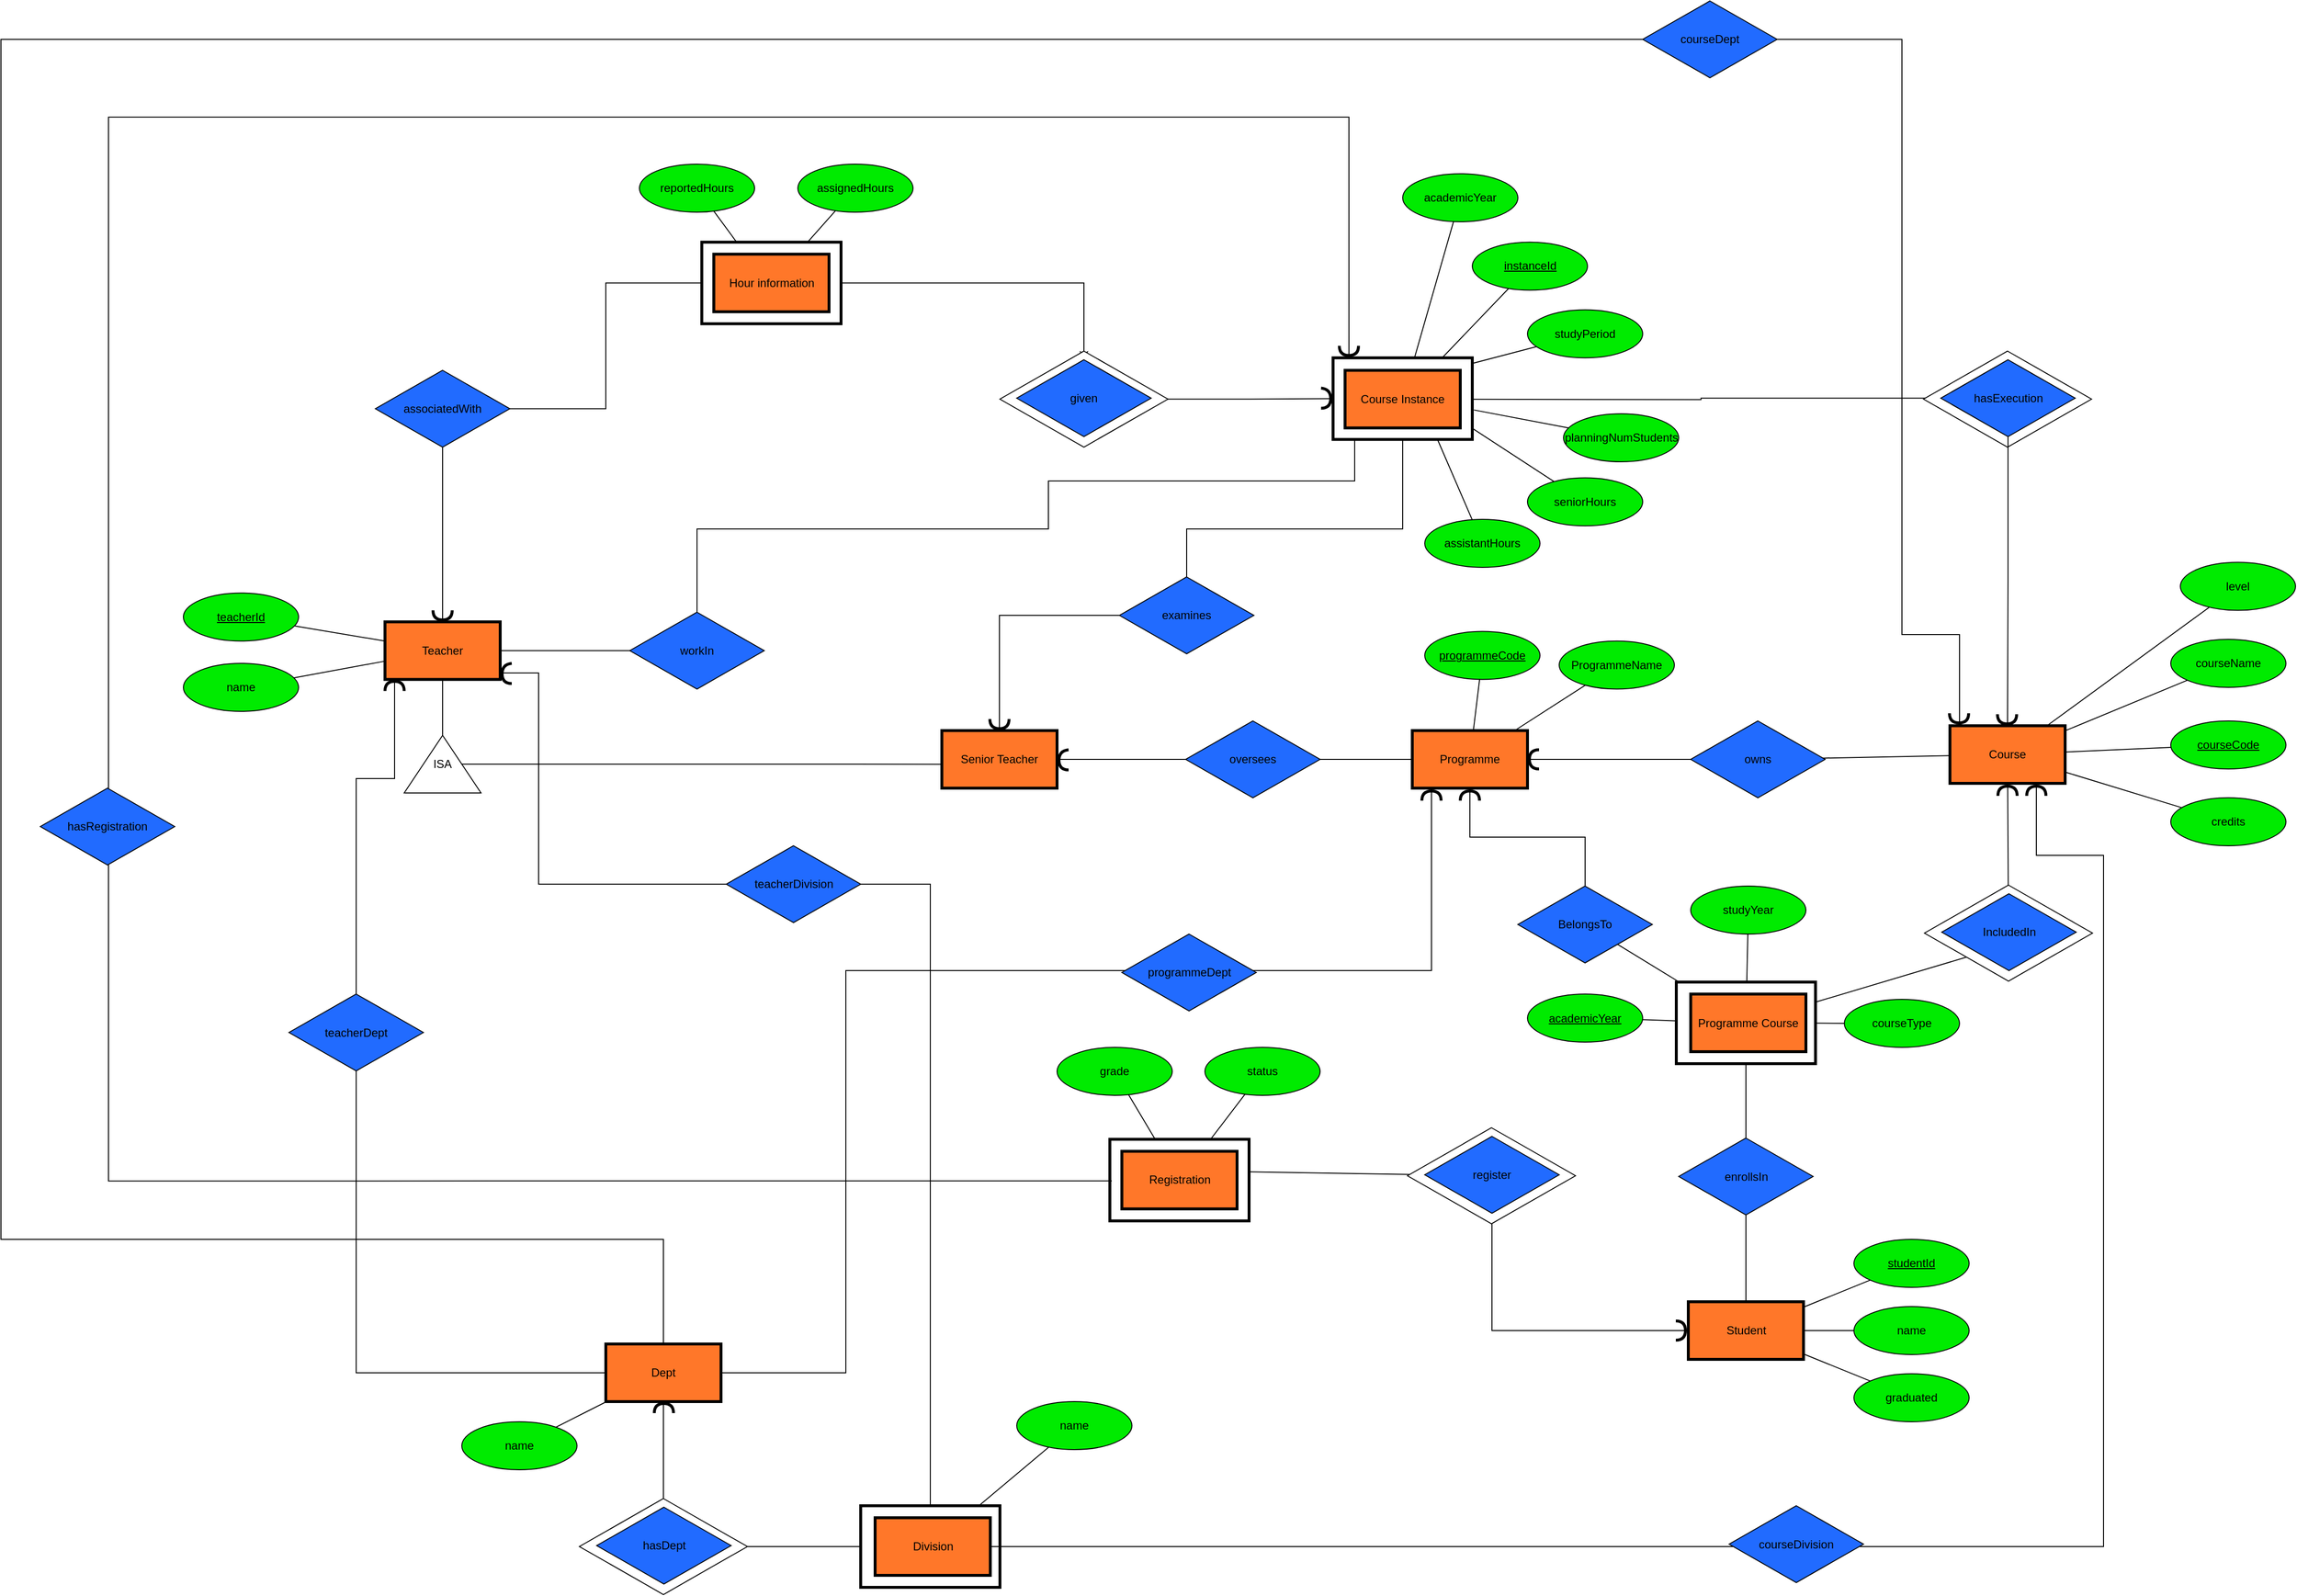 <mxfile version="24.2.8" type="device">
  <diagram name="Página-1" id="mBDjjEcw4cKG5DQh-Xl2">
    <mxGraphModel dx="2140" dy="1865" grid="1" gridSize="10" guides="1" tooltips="1" connect="1" arrows="1" fold="1" page="1" pageScale="1" pageWidth="827" pageHeight="1169" math="0" shadow="0">
      <root>
        <mxCell id="0" />
        <mxCell id="1" parent="0" />
        <mxCell id="X4g94l9QdzFIB3vsX_Z2-153" style="edgeStyle=orthogonalEdgeStyle;rounded=0;orthogonalLoop=1;jettySize=auto;html=1;endArrow=none;endFill=0;startArrow=baseDash;startFill=0;" parent="1" source="X4g94l9QdzFIB3vsX_Z2-1" target="X4g94l9QdzFIB3vsX_Z2-152" edge="1">
          <mxGeometry relative="1" as="geometry" />
        </mxCell>
        <mxCell id="X4g94l9QdzFIB3vsX_Z2-1" value="Senior Teacher" style="rounded=0;whiteSpace=wrap;html=1;strokeWidth=3;fillColor=#FF7729;" parent="1" vertex="1">
          <mxGeometry x="190" y="80" width="120" height="60" as="geometry" />
        </mxCell>
        <mxCell id="X4g94l9QdzFIB3vsX_Z2-10" value="" style="rounded=0;orthogonalLoop=1;jettySize=auto;html=1;endArrow=none;endFill=0;" parent="1" source="X4g94l9QdzFIB3vsX_Z2-3" target="X4g94l9QdzFIB3vsX_Z2-11" edge="1">
          <mxGeometry relative="1" as="geometry" />
        </mxCell>
        <mxCell id="X4g94l9QdzFIB3vsX_Z2-3" value="name" style="ellipse;whiteSpace=wrap;html=1;fillColor=#00EB00;" parent="1" vertex="1">
          <mxGeometry x="-600" y="10" width="120" height="50" as="geometry" />
        </mxCell>
        <mxCell id="X4g94l9QdzFIB3vsX_Z2-269" style="edgeStyle=orthogonalEdgeStyle;rounded=0;orthogonalLoop=1;jettySize=auto;html=1;endArrow=none;endFill=0;" parent="1" source="X4g94l9QdzFIB3vsX_Z2-11" target="X4g94l9QdzFIB3vsX_Z2-268" edge="1">
          <mxGeometry relative="1" as="geometry" />
        </mxCell>
        <mxCell id="IT_xZYxQ61ZV-D8Yhbmj-3" style="edgeStyle=orthogonalEdgeStyle;rounded=0;orthogonalLoop=1;jettySize=auto;html=1;endArrow=none;endFill=0;" parent="1" source="X4g94l9QdzFIB3vsX_Z2-11" target="IT_xZYxQ61ZV-D8Yhbmj-1" edge="1">
          <mxGeometry relative="1" as="geometry">
            <Array as="points">
              <mxPoint x="-330" y="70" />
              <mxPoint x="-330" y="70" />
            </Array>
          </mxGeometry>
        </mxCell>
        <mxCell id="JDC6ibPOijJ4rvLME-x0-4" style="edgeStyle=orthogonalEdgeStyle;rounded=0;orthogonalLoop=1;jettySize=auto;html=1;endArrow=none;endFill=0;" parent="1" source="X4g94l9QdzFIB3vsX_Z2-11" target="JDC6ibPOijJ4rvLME-x0-3" edge="1">
          <mxGeometry relative="1" as="geometry" />
        </mxCell>
        <mxCell id="X4g94l9QdzFIB3vsX_Z2-11" value="Teacher" style="rounded=0;whiteSpace=wrap;html=1;strokeWidth=3;fillColor=#FF7729;" parent="1" vertex="1">
          <mxGeometry x="-390" y="-33.25" width="120" height="60" as="geometry" />
        </mxCell>
        <mxCell id="X4g94l9QdzFIB3vsX_Z2-20" style="rounded=0;orthogonalLoop=1;jettySize=auto;html=1;endArrow=none;endFill=0;" parent="1" source="X4g94l9QdzFIB3vsX_Z2-12" target="X4g94l9QdzFIB3vsX_Z2-11" edge="1">
          <mxGeometry relative="1" as="geometry" />
        </mxCell>
        <mxCell id="X4g94l9QdzFIB3vsX_Z2-12" value="&lt;u&gt;teacherId&lt;/u&gt;" style="ellipse;whiteSpace=wrap;html=1;fillColor=#00EB00;" parent="1" vertex="1">
          <mxGeometry x="-600" y="-63.25" width="120" height="50" as="geometry" />
        </mxCell>
        <mxCell id="X4g94l9QdzFIB3vsX_Z2-161" style="edgeStyle=orthogonalEdgeStyle;rounded=0;orthogonalLoop=1;jettySize=auto;html=1;endArrow=none;endFill=0;" parent="1" source="X4g94l9QdzFIB3vsX_Z2-25" target="X4g94l9QdzFIB3vsX_Z2-159" edge="1">
          <mxGeometry relative="1" as="geometry" />
        </mxCell>
        <mxCell id="X4g94l9QdzFIB3vsX_Z2-25" value="Programme" style="rounded=0;whiteSpace=wrap;html=1;strokeWidth=3;fillColor=#FF7729;" parent="1" vertex="1">
          <mxGeometry x="680" y="80" width="120" height="60" as="geometry" />
        </mxCell>
        <mxCell id="X4g94l9QdzFIB3vsX_Z2-33" style="rounded=0;orthogonalLoop=1;jettySize=auto;html=1;endArrow=none;endFill=0;" parent="1" source="X4g94l9QdzFIB3vsX_Z2-26" target="X4g94l9QdzFIB3vsX_Z2-25" edge="1">
          <mxGeometry relative="1" as="geometry" />
        </mxCell>
        <mxCell id="X4g94l9QdzFIB3vsX_Z2-26" value="&lt;u&gt;programmeCode&lt;/u&gt;" style="ellipse;whiteSpace=wrap;html=1;fillColor=#00EB00;" parent="1" vertex="1">
          <mxGeometry x="693" y="-23.25" width="120" height="50" as="geometry" />
        </mxCell>
        <mxCell id="X4g94l9QdzFIB3vsX_Z2-34" value="" style="rounded=0;orthogonalLoop=1;jettySize=auto;html=1;endArrow=none;endFill=0;" parent="1" source="X4g94l9QdzFIB3vsX_Z2-27" target="X4g94l9QdzFIB3vsX_Z2-25" edge="1">
          <mxGeometry relative="1" as="geometry" />
        </mxCell>
        <mxCell id="X4g94l9QdzFIB3vsX_Z2-27" value="ProgrammeName" style="ellipse;whiteSpace=wrap;html=1;fillColor=#00EB00;" parent="1" vertex="1">
          <mxGeometry x="833" y="-13.25" width="120" height="50" as="geometry" />
        </mxCell>
        <mxCell id="X4g94l9QdzFIB3vsX_Z2-35" value="Course" style="rounded=0;whiteSpace=wrap;html=1;strokeWidth=3;fillColor=#FF7729;" parent="1" vertex="1">
          <mxGeometry x="1240" y="75" width="120" height="60" as="geometry" />
        </mxCell>
        <mxCell id="X4g94l9QdzFIB3vsX_Z2-36" style="rounded=0;orthogonalLoop=1;jettySize=auto;html=1;endArrow=none;endFill=0;" parent="1" source="X4g94l9QdzFIB3vsX_Z2-37" target="X4g94l9QdzFIB3vsX_Z2-35" edge="1">
          <mxGeometry relative="1" as="geometry" />
        </mxCell>
        <mxCell id="X4g94l9QdzFIB3vsX_Z2-37" value="&lt;u&gt;courseCode&lt;/u&gt;" style="ellipse;whiteSpace=wrap;html=1;fillColor=#00EB00;" parent="1" vertex="1">
          <mxGeometry x="1470" y="70" width="120" height="50" as="geometry" />
        </mxCell>
        <mxCell id="X4g94l9QdzFIB3vsX_Z2-38" value="" style="rounded=0;orthogonalLoop=1;jettySize=auto;html=1;endArrow=none;endFill=0;" parent="1" source="X4g94l9QdzFIB3vsX_Z2-39" target="X4g94l9QdzFIB3vsX_Z2-35" edge="1">
          <mxGeometry relative="1" as="geometry" />
        </mxCell>
        <mxCell id="X4g94l9QdzFIB3vsX_Z2-39" value="courseName" style="ellipse;whiteSpace=wrap;html=1;fillColor=#00EB00;" parent="1" vertex="1">
          <mxGeometry x="1470" y="-15" width="120" height="50" as="geometry" />
        </mxCell>
        <mxCell id="X4g94l9QdzFIB3vsX_Z2-40" style="rounded=0;orthogonalLoop=1;jettySize=auto;html=1;endArrow=none;endFill=0;" parent="1" source="X4g94l9QdzFIB3vsX_Z2-41" target="X4g94l9QdzFIB3vsX_Z2-35" edge="1">
          <mxGeometry relative="1" as="geometry" />
        </mxCell>
        <mxCell id="X4g94l9QdzFIB3vsX_Z2-41" value="credits" style="ellipse;whiteSpace=wrap;html=1;fillColor=#00EB00;" parent="1" vertex="1">
          <mxGeometry x="1470" y="150" width="120" height="50" as="geometry" />
        </mxCell>
        <mxCell id="X4g94l9QdzFIB3vsX_Z2-42" style="rounded=0;orthogonalLoop=1;jettySize=auto;html=1;endArrow=none;endFill=0;" parent="1" source="X4g94l9QdzFIB3vsX_Z2-43" target="X4g94l9QdzFIB3vsX_Z2-35" edge="1">
          <mxGeometry relative="1" as="geometry" />
        </mxCell>
        <mxCell id="X4g94l9QdzFIB3vsX_Z2-43" value="level" style="ellipse;whiteSpace=wrap;html=1;fillColor=#00EB00;" parent="1" vertex="1">
          <mxGeometry x="1480" y="-95.25" width="120" height="50" as="geometry" />
        </mxCell>
        <mxCell id="X4g94l9QdzFIB3vsX_Z2-171" style="rounded=0;orthogonalLoop=1;jettySize=auto;html=1;entryX=0;entryY=1;entryDx=0;entryDy=0;endArrow=none;endFill=0;" parent="1" source="X4g94l9QdzFIB3vsX_Z2-50" target="X4g94l9QdzFIB3vsX_Z2-167" edge="1">
          <mxGeometry relative="1" as="geometry" />
        </mxCell>
        <mxCell id="X4g94l9QdzFIB3vsX_Z2-174" style="rounded=0;orthogonalLoop=1;jettySize=auto;html=1;endArrow=none;endFill=0;" parent="1" source="X4g94l9QdzFIB3vsX_Z2-50" target="X4g94l9QdzFIB3vsX_Z2-173" edge="1">
          <mxGeometry relative="1" as="geometry" />
        </mxCell>
        <mxCell id="X4g94l9QdzFIB3vsX_Z2-50" value="" style="rounded=0;whiteSpace=wrap;html=1;strokeWidth=3;" parent="1" vertex="1">
          <mxGeometry x="955" y="342" width="145" height="85" as="geometry" />
        </mxCell>
        <mxCell id="X4g94l9QdzFIB3vsX_Z2-55" style="rounded=0;orthogonalLoop=1;jettySize=auto;html=1;endArrow=none;endFill=0;" parent="1" source="X4g94l9QdzFIB3vsX_Z2-56" target="X4g94l9QdzFIB3vsX_Z2-50" edge="1">
          <mxGeometry relative="1" as="geometry" />
        </mxCell>
        <mxCell id="X4g94l9QdzFIB3vsX_Z2-56" value="&lt;u&gt;academicYear&lt;/u&gt;" style="ellipse;whiteSpace=wrap;html=1;fillColor=#00EB00;" parent="1" vertex="1">
          <mxGeometry x="800" y="354.5" width="120" height="50" as="geometry" />
        </mxCell>
        <mxCell id="X4g94l9QdzFIB3vsX_Z2-57" style="rounded=0;orthogonalLoop=1;jettySize=auto;html=1;endArrow=none;endFill=0;" parent="1" source="X4g94l9QdzFIB3vsX_Z2-58" target="X4g94l9QdzFIB3vsX_Z2-50" edge="1">
          <mxGeometry relative="1" as="geometry">
            <mxPoint x="1154" y="474.886" as="targetPoint" />
          </mxGeometry>
        </mxCell>
        <mxCell id="X4g94l9QdzFIB3vsX_Z2-58" value="studyYear" style="ellipse;whiteSpace=wrap;html=1;fillColor=#00EB00;" parent="1" vertex="1">
          <mxGeometry x="970" y="242" width="120" height="50" as="geometry" />
        </mxCell>
        <mxCell id="X4g94l9QdzFIB3vsX_Z2-61" style="rounded=0;orthogonalLoop=1;jettySize=auto;html=1;endArrow=none;endFill=0;" parent="1" source="X4g94l9QdzFIB3vsX_Z2-62" target="X4g94l9QdzFIB3vsX_Z2-50" edge="1">
          <mxGeometry relative="1" as="geometry" />
        </mxCell>
        <mxCell id="X4g94l9QdzFIB3vsX_Z2-62" value="courseType" style="ellipse;whiteSpace=wrap;html=1;fillColor=#00EB00;" parent="1" vertex="1">
          <mxGeometry x="1130" y="360" width="120" height="50" as="geometry" />
        </mxCell>
        <mxCell id="X4g94l9QdzFIB3vsX_Z2-65" style="edgeStyle=orthogonalEdgeStyle;rounded=0;orthogonalLoop=1;jettySize=auto;html=1;exitX=0.5;exitY=1;exitDx=0;exitDy=0;" parent="1" edge="1">
          <mxGeometry relative="1" as="geometry">
            <mxPoint x="1262.5" y="310" as="sourcePoint" />
            <mxPoint x="1262.5" y="310" as="targetPoint" />
          </mxGeometry>
        </mxCell>
        <mxCell id="X4g94l9QdzFIB3vsX_Z2-189" style="edgeStyle=orthogonalEdgeStyle;rounded=0;orthogonalLoop=1;jettySize=auto;html=1;endArrow=none;endFill=0;" parent="1" target="X4g94l9QdzFIB3vsX_Z2-186" edge="1">
          <mxGeometry relative="1" as="geometry">
            <mxPoint x="730" y="-265.185" as="sourcePoint" />
          </mxGeometry>
        </mxCell>
        <mxCell id="X4g94l9QdzFIB3vsX_Z2-70" style="rounded=0;orthogonalLoop=1;jettySize=auto;html=1;endArrow=none;endFill=0;" parent="1" source="X4g94l9QdzFIB3vsX_Z2-71" edge="1">
          <mxGeometry relative="1" as="geometry">
            <mxPoint x="715.113" y="-295.25" as="targetPoint" />
          </mxGeometry>
        </mxCell>
        <mxCell id="X4g94l9QdzFIB3vsX_Z2-71" value="studyPeriod" style="ellipse;whiteSpace=wrap;html=1;fillColor=#00EB00;" parent="1" vertex="1">
          <mxGeometry x="800" y="-358.25" width="120" height="50" as="geometry" />
        </mxCell>
        <mxCell id="X4g94l9QdzFIB3vsX_Z2-72" style="rounded=0;orthogonalLoop=1;jettySize=auto;html=1;endArrow=none;endFill=0;" parent="1" source="X4g94l9QdzFIB3vsX_Z2-73" target="X4g94l9QdzFIB3vsX_Z2-194" edge="1">
          <mxGeometry relative="1" as="geometry">
            <mxPoint x="670" y="-295.25" as="targetPoint" />
          </mxGeometry>
        </mxCell>
        <mxCell id="X4g94l9QdzFIB3vsX_Z2-73" value="academicYear" style="ellipse;whiteSpace=wrap;html=1;fillColor=#00EB00;" parent="1" vertex="1">
          <mxGeometry x="670" y="-500" width="120" height="50" as="geometry" />
        </mxCell>
        <mxCell id="X4g94l9QdzFIB3vsX_Z2-74" style="rounded=0;orthogonalLoop=1;jettySize=auto;html=1;endArrow=none;endFill=0;" parent="1" source="X4g94l9QdzFIB3vsX_Z2-75" target="X4g94l9QdzFIB3vsX_Z2-194" edge="1">
          <mxGeometry relative="1" as="geometry">
            <mxPoint x="623.083" y="-295.25" as="targetPoint" />
          </mxGeometry>
        </mxCell>
        <mxCell id="X4g94l9QdzFIB3vsX_Z2-75" value="instanceId" style="ellipse;whiteSpace=wrap;html=1;fontStyle=4;fillColor=#00EB00;" parent="1" vertex="1">
          <mxGeometry x="742.5" y="-428.75" width="120" height="50" as="geometry" />
        </mxCell>
        <mxCell id="X4g94l9QdzFIB3vsX_Z2-78" style="edgeStyle=orthogonalEdgeStyle;rounded=0;orthogonalLoop=1;jettySize=auto;html=1;exitX=0.5;exitY=1;exitDx=0;exitDy=0;" parent="1" source="X4g94l9QdzFIB3vsX_Z2-75" target="X4g94l9QdzFIB3vsX_Z2-75" edge="1">
          <mxGeometry relative="1" as="geometry" />
        </mxCell>
        <mxCell id="X4g94l9QdzFIB3vsX_Z2-223" style="edgeStyle=orthogonalEdgeStyle;rounded=0;orthogonalLoop=1;jettySize=auto;html=1;" parent="1" source="X4g94l9QdzFIB3vsX_Z2-225" target="X4g94l9QdzFIB3vsX_Z2-218" edge="1">
          <mxGeometry relative="1" as="geometry">
            <mxPoint x="137.5" y="-357.75" as="sourcePoint" />
          </mxGeometry>
        </mxCell>
        <mxCell id="X4g94l9QdzFIB3vsX_Z2-112" style="edgeStyle=orthogonalEdgeStyle;rounded=0;orthogonalLoop=1;jettySize=auto;html=1;exitX=0.5;exitY=1;exitDx=0;exitDy=0;" parent="1" edge="1">
          <mxGeometry relative="1" as="geometry">
            <mxPoint x="380" y="414.5" as="sourcePoint" />
            <mxPoint x="380" y="414.5" as="targetPoint" />
          </mxGeometry>
        </mxCell>
        <mxCell id="X4g94l9QdzFIB3vsX_Z2-114" style="rounded=0;orthogonalLoop=1;jettySize=auto;html=1;endArrow=none;endFill=0;" parent="1" source="X4g94l9QdzFIB3vsX_Z2-113" target="X4g94l9QdzFIB3vsX_Z2-225" edge="1">
          <mxGeometry relative="1" as="geometry">
            <mxPoint x="-47.5" y="-454.933" as="targetPoint" />
          </mxGeometry>
        </mxCell>
        <mxCell id="X4g94l9QdzFIB3vsX_Z2-113" value="assignedHours" style="ellipse;whiteSpace=wrap;html=1;fillColor=#00EB00;" parent="1" vertex="1">
          <mxGeometry x="40" y="-510" width="120" height="50" as="geometry" />
        </mxCell>
        <mxCell id="X4g94l9QdzFIB3vsX_Z2-243" style="edgeStyle=orthogonalEdgeStyle;rounded=0;orthogonalLoop=1;jettySize=auto;html=1;endArrow=none;endFill=0;" parent="1" source="X4g94l9QdzFIB3vsX_Z2-124" target="X4g94l9QdzFIB3vsX_Z2-242" edge="1">
          <mxGeometry relative="1" as="geometry" />
        </mxCell>
        <mxCell id="X4g94l9QdzFIB3vsX_Z2-257" style="edgeStyle=orthogonalEdgeStyle;rounded=0;orthogonalLoop=1;jettySize=auto;html=1;endArrow=none;endFill=0;" parent="1" source="X4g94l9QdzFIB3vsX_Z2-124" target="X4g94l9QdzFIB3vsX_Z2-255" edge="1">
          <mxGeometry relative="1" as="geometry" />
        </mxCell>
        <mxCell id="X4g94l9QdzFIB3vsX_Z2-124" value="Student" style="rounded=0;whiteSpace=wrap;html=1;strokeWidth=3;fillColor=#FF7729;" parent="1" vertex="1">
          <mxGeometry x="967.5" y="675" width="120" height="60" as="geometry" />
        </mxCell>
        <mxCell id="X4g94l9QdzFIB3vsX_Z2-125" style="rounded=0;orthogonalLoop=1;jettySize=auto;html=1;endArrow=none;endFill=0;" parent="1" source="X4g94l9QdzFIB3vsX_Z2-126" target="X4g94l9QdzFIB3vsX_Z2-124" edge="1">
          <mxGeometry relative="1" as="geometry" />
        </mxCell>
        <mxCell id="X4g94l9QdzFIB3vsX_Z2-126" value="&lt;u&gt;studentId&lt;/u&gt;" style="ellipse;whiteSpace=wrap;html=1;fillColor=#00EB00;" parent="1" vertex="1">
          <mxGeometry x="1140" y="610" width="120" height="50" as="geometry" />
        </mxCell>
        <mxCell id="X4g94l9QdzFIB3vsX_Z2-127" style="rounded=0;orthogonalLoop=1;jettySize=auto;html=1;endArrow=none;endFill=0;" parent="1" source="X4g94l9QdzFIB3vsX_Z2-128" target="X4g94l9QdzFIB3vsX_Z2-124" edge="1">
          <mxGeometry relative="1" as="geometry" />
        </mxCell>
        <mxCell id="X4g94l9QdzFIB3vsX_Z2-128" value="name" style="ellipse;whiteSpace=wrap;html=1;fillColor=#00EB00;" parent="1" vertex="1">
          <mxGeometry x="1140" y="680" width="120" height="50" as="geometry" />
        </mxCell>
        <mxCell id="X4g94l9QdzFIB3vsX_Z2-134" style="rounded=0;orthogonalLoop=1;jettySize=auto;html=1;endArrow=none;endFill=0;" parent="1" source="X4g94l9QdzFIB3vsX_Z2-132" target="X4g94l9QdzFIB3vsX_Z2-124" edge="1">
          <mxGeometry relative="1" as="geometry" />
        </mxCell>
        <mxCell id="X4g94l9QdzFIB3vsX_Z2-132" value="graduated" style="ellipse;whiteSpace=wrap;html=1;fillColor=#00EB00;" parent="1" vertex="1">
          <mxGeometry x="1140" y="750" width="120" height="50" as="geometry" />
        </mxCell>
        <mxCell id="X4g94l9QdzFIB3vsX_Z2-261" style="rounded=0;orthogonalLoop=1;jettySize=auto;html=1;endArrow=none;endFill=0;" parent="1" source="X4g94l9QdzFIB3vsX_Z2-141" target="X4g94l9QdzFIB3vsX_Z2-252" edge="1">
          <mxGeometry relative="1" as="geometry" />
        </mxCell>
        <mxCell id="X4g94l9QdzFIB3vsX_Z2-141" value="status" style="ellipse;whiteSpace=wrap;html=1;fillColor=#00EB00;" parent="1" vertex="1">
          <mxGeometry x="464" y="410" width="120" height="50" as="geometry" />
        </mxCell>
        <mxCell id="X4g94l9QdzFIB3vsX_Z2-262" style="rounded=0;orthogonalLoop=1;jettySize=auto;html=1;endArrow=none;endFill=0;" parent="1" source="X4g94l9QdzFIB3vsX_Z2-143" target="X4g94l9QdzFIB3vsX_Z2-252" edge="1">
          <mxGeometry relative="1" as="geometry" />
        </mxCell>
        <mxCell id="X4g94l9QdzFIB3vsX_Z2-143" value="grade" style="ellipse;whiteSpace=wrap;html=1;fillColor=#00EB00;" parent="1" vertex="1">
          <mxGeometry x="310" y="410" width="120" height="50" as="geometry" />
        </mxCell>
        <mxCell id="X4g94l9QdzFIB3vsX_Z2-154" style="edgeStyle=orthogonalEdgeStyle;rounded=0;orthogonalLoop=1;jettySize=auto;html=1;endArrow=none;endFill=0;" parent="1" source="X4g94l9QdzFIB3vsX_Z2-152" target="X4g94l9QdzFIB3vsX_Z2-25" edge="1">
          <mxGeometry relative="1" as="geometry" />
        </mxCell>
        <mxCell id="X4g94l9QdzFIB3vsX_Z2-152" value="oversees" style="rhombus;whiteSpace=wrap;html=1;fillColor=#216BFF;" parent="1" vertex="1">
          <mxGeometry x="444" y="70" width="140" height="80" as="geometry" />
        </mxCell>
        <mxCell id="X4g94l9QdzFIB3vsX_Z2-157" value="" style="curved=1;endArrow=none;html=1;rounded=0;endFill=0;strokeWidth=3;" parent="1" edge="1">
          <mxGeometry width="50" height="50" relative="1" as="geometry">
            <mxPoint x="322" y="121" as="sourcePoint" />
            <mxPoint x="322" y="100" as="targetPoint" />
            <Array as="points">
              <mxPoint x="312" y="121" />
              <mxPoint x="312" y="101" />
            </Array>
          </mxGeometry>
        </mxCell>
        <mxCell id="X4g94l9QdzFIB3vsX_Z2-162" style="rounded=0;orthogonalLoop=1;jettySize=auto;html=1;endArrow=none;endFill=0;" parent="1" source="X4g94l9QdzFIB3vsX_Z2-159" target="X4g94l9QdzFIB3vsX_Z2-35" edge="1">
          <mxGeometry relative="1" as="geometry" />
        </mxCell>
        <mxCell id="X4g94l9QdzFIB3vsX_Z2-159" value="owns" style="rhombus;whiteSpace=wrap;html=1;fillColor=#216BFF;" parent="1" vertex="1">
          <mxGeometry x="970" y="70" width="140" height="80" as="geometry" />
        </mxCell>
        <mxCell id="X4g94l9QdzFIB3vsX_Z2-163" value="" style="curved=1;endArrow=none;html=1;rounded=0;endFill=0;strokeWidth=3;" parent="1" edge="1">
          <mxGeometry width="50" height="50" relative="1" as="geometry">
            <mxPoint x="812" y="120" as="sourcePoint" />
            <mxPoint x="812" y="100" as="targetPoint" />
            <Array as="points">
              <mxPoint x="802" y="120" />
              <mxPoint x="802" y="100" />
            </Array>
          </mxGeometry>
        </mxCell>
        <mxCell id="X4g94l9QdzFIB3vsX_Z2-172" style="rounded=0;orthogonalLoop=1;jettySize=auto;html=1;endArrow=none;endFill=0;" parent="1" source="X4g94l9QdzFIB3vsX_Z2-167" target="X4g94l9QdzFIB3vsX_Z2-35" edge="1">
          <mxGeometry relative="1" as="geometry" />
        </mxCell>
        <mxCell id="X4g94l9QdzFIB3vsX_Z2-167" value="" style="rhombus;whiteSpace=wrap;html=1;" parent="1" vertex="1">
          <mxGeometry x="1213.5" y="241" width="175" height="100" as="geometry" />
        </mxCell>
        <mxCell id="X4g94l9QdzFIB3vsX_Z2-164" value="&lt;span style=&quot;font-size: 12px;&quot;&gt;IncludedIn&lt;/span&gt;" style="rhombus;whiteSpace=wrap;html=1;fillColor=#216BFF;" parent="1" vertex="1">
          <mxGeometry x="1231.5" y="250" width="140" height="80" as="geometry" />
        </mxCell>
        <mxCell id="X4g94l9QdzFIB3vsX_Z2-170" value="Programme Course" style="rounded=0;whiteSpace=wrap;html=1;strokeWidth=3;fillColor=#FF7729;" parent="1" vertex="1">
          <mxGeometry x="970" y="354.5" width="120" height="60" as="geometry" />
        </mxCell>
        <mxCell id="X4g94l9QdzFIB3vsX_Z2-168" style="edgeStyle=orthogonalEdgeStyle;rounded=0;orthogonalLoop=1;jettySize=auto;html=1;exitX=0.5;exitY=1;exitDx=0;exitDy=0;" parent="1" source="X4g94l9QdzFIB3vsX_Z2-164" target="X4g94l9QdzFIB3vsX_Z2-164" edge="1">
          <mxGeometry relative="1" as="geometry" />
        </mxCell>
        <mxCell id="X4g94l9QdzFIB3vsX_Z2-175" style="rounded=0;orthogonalLoop=1;jettySize=auto;html=1;endArrow=none;endFill=0;edgeStyle=orthogonalEdgeStyle;" parent="1" source="X4g94l9QdzFIB3vsX_Z2-173" target="X4g94l9QdzFIB3vsX_Z2-25" edge="1">
          <mxGeometry relative="1" as="geometry" />
        </mxCell>
        <mxCell id="X4g94l9QdzFIB3vsX_Z2-173" value="BelongsTo" style="rhombus;whiteSpace=wrap;html=1;fillColor=#216BFF;" parent="1" vertex="1">
          <mxGeometry x="790" y="242" width="140" height="80" as="geometry" />
        </mxCell>
        <mxCell id="X4g94l9QdzFIB3vsX_Z2-178" style="edgeStyle=orthogonalEdgeStyle;rounded=0;orthogonalLoop=1;jettySize=auto;html=1;endArrow=none;endFill=0;" parent="1" source="X4g94l9QdzFIB3vsX_Z2-177" target="X4g94l9QdzFIB3vsX_Z2-1" edge="1">
          <mxGeometry relative="1" as="geometry" />
        </mxCell>
        <mxCell id="X4g94l9QdzFIB3vsX_Z2-182" style="edgeStyle=orthogonalEdgeStyle;rounded=0;orthogonalLoop=1;jettySize=auto;html=1;endArrow=none;endFill=0;" parent="1" source="X4g94l9QdzFIB3vsX_Z2-177" target="X4g94l9QdzFIB3vsX_Z2-194" edge="1">
          <mxGeometry relative="1" as="geometry">
            <mxPoint x="610" y="-265.25" as="targetPoint" />
            <Array as="points">
              <mxPoint x="670" y="-130" />
            </Array>
          </mxGeometry>
        </mxCell>
        <mxCell id="X4g94l9QdzFIB3vsX_Z2-177" value="examines" style="rhombus;whiteSpace=wrap;html=1;fillColor=#216BFF;" parent="1" vertex="1">
          <mxGeometry x="375" y="-80" width="140" height="80" as="geometry" />
        </mxCell>
        <mxCell id="X4g94l9QdzFIB3vsX_Z2-179" value="" style="curved=1;endArrow=none;html=1;rounded=0;endFill=0;strokeWidth=3;" parent="1" edge="1">
          <mxGeometry width="50" height="50" relative="1" as="geometry">
            <mxPoint x="260" y="68" as="sourcePoint" />
            <mxPoint x="240" y="68" as="targetPoint" />
            <Array as="points">
              <mxPoint x="260" y="78" />
              <mxPoint x="240" y="78" />
            </Array>
          </mxGeometry>
        </mxCell>
        <mxCell id="X4g94l9QdzFIB3vsX_Z2-184" style="edgeStyle=orthogonalEdgeStyle;rounded=0;orthogonalLoop=1;jettySize=auto;html=1;exitX=0.5;exitY=1;exitDx=0;exitDy=0;" parent="1" edge="1">
          <mxGeometry relative="1" as="geometry">
            <mxPoint x="1261.5" y="-246.25" as="sourcePoint" />
            <mxPoint x="1261.5" y="-246.25" as="targetPoint" />
          </mxGeometry>
        </mxCell>
        <mxCell id="X4g94l9QdzFIB3vsX_Z2-185" value="" style="rhombus;whiteSpace=wrap;html=1;" parent="1" vertex="1">
          <mxGeometry x="1212.5" y="-315.25" width="175" height="100" as="geometry" />
        </mxCell>
        <mxCell id="X4g94l9QdzFIB3vsX_Z2-191" style="edgeStyle=orthogonalEdgeStyle;rounded=0;orthogonalLoop=1;jettySize=auto;html=1;endArrow=none;endFill=0;" parent="1" source="X4g94l9QdzFIB3vsX_Z2-186" target="X4g94l9QdzFIB3vsX_Z2-35" edge="1">
          <mxGeometry relative="1" as="geometry" />
        </mxCell>
        <mxCell id="X4g94l9QdzFIB3vsX_Z2-186" value="&lt;span style=&quot;font-size: 12px;&quot;&gt;hasExecution&lt;/span&gt;" style="rhombus;whiteSpace=wrap;html=1;fillColor=#216BFF;" parent="1" vertex="1">
          <mxGeometry x="1230.5" y="-306.25" width="140" height="80" as="geometry" />
        </mxCell>
        <mxCell id="X4g94l9QdzFIB3vsX_Z2-187" style="edgeStyle=orthogonalEdgeStyle;rounded=0;orthogonalLoop=1;jettySize=auto;html=1;exitX=0.5;exitY=1;exitDx=0;exitDy=0;" parent="1" source="X4g94l9QdzFIB3vsX_Z2-186" target="X4g94l9QdzFIB3vsX_Z2-186" edge="1">
          <mxGeometry relative="1" as="geometry" />
        </mxCell>
        <mxCell id="X4g94l9QdzFIB3vsX_Z2-192" value="" style="rounded=0;whiteSpace=wrap;html=1;strokeWidth=3;" parent="1" vertex="1">
          <mxGeometry x="597.5" y="-308.25" width="145" height="85" as="geometry" />
        </mxCell>
        <mxCell id="X4g94l9QdzFIB3vsX_Z2-188" value="" style="curved=1;endArrow=none;html=1;rounded=0;endFill=0;strokeWidth=3;" parent="1" edge="1">
          <mxGeometry width="50" height="50" relative="1" as="geometry">
            <mxPoint x="1309.5" y="63" as="sourcePoint" />
            <mxPoint x="1289.5" y="63" as="targetPoint" />
            <Array as="points">
              <mxPoint x="1309.5" y="73" />
              <mxPoint x="1289.5" y="73" />
            </Array>
          </mxGeometry>
        </mxCell>
        <mxCell id="X4g94l9QdzFIB3vsX_Z2-194" value="Course Instance" style="rounded=0;whiteSpace=wrap;html=1;strokeWidth=3;fillColor=#FF7729;" parent="1" vertex="1">
          <mxGeometry x="610" y="-295.25" width="120" height="60" as="geometry" />
        </mxCell>
        <mxCell id="JDC6ibPOijJ4rvLME-x0-11" style="rounded=0;orthogonalLoop=1;jettySize=auto;html=1;entryX=0.75;entryY=1;entryDx=0;entryDy=0;endArrow=none;endFill=0;" parent="1" source="X4g94l9QdzFIB3vsX_Z2-196" target="X4g94l9QdzFIB3vsX_Z2-192" edge="1">
          <mxGeometry relative="1" as="geometry" />
        </mxCell>
        <mxCell id="X4g94l9QdzFIB3vsX_Z2-196" value="assistantHours" style="ellipse;whiteSpace=wrap;html=1;fillColor=#00EB00;" parent="1" vertex="1">
          <mxGeometry x="693" y="-140" width="120" height="50" as="geometry" />
        </mxCell>
        <mxCell id="X4g94l9QdzFIB3vsX_Z2-198" value="seniorHours" style="ellipse;whiteSpace=wrap;html=1;fillColor=#00EB00;" parent="1" vertex="1">
          <mxGeometry x="800" y="-183.25" width="120" height="50" as="geometry" />
        </mxCell>
        <mxCell id="X4g94l9QdzFIB3vsX_Z2-201" style="edgeStyle=orthogonalEdgeStyle;rounded=0;orthogonalLoop=1;jettySize=auto;html=1;exitX=0.5;exitY=1;exitDx=0;exitDy=0;" parent="1" edge="1">
          <mxGeometry relative="1" as="geometry">
            <mxPoint x="920" y="-160" as="sourcePoint" />
            <mxPoint x="920" y="-160" as="targetPoint" />
          </mxGeometry>
        </mxCell>
        <mxCell id="X4g94l9QdzFIB3vsX_Z2-204" value="planningNumStudents" style="ellipse;whiteSpace=wrap;html=1;fillColor=#00EB00;" parent="1" vertex="1">
          <mxGeometry x="837.5" y="-250" width="120" height="50" as="geometry" />
        </mxCell>
        <mxCell id="X4g94l9QdzFIB3vsX_Z2-206" style="edgeStyle=orthogonalEdgeStyle;rounded=0;orthogonalLoop=1;jettySize=auto;html=1;exitX=0.5;exitY=1;exitDx=0;exitDy=0;" parent="1" edge="1">
          <mxGeometry relative="1" as="geometry">
            <mxPoint x="849" y="-181" as="sourcePoint" />
            <mxPoint x="849" y="-181" as="targetPoint" />
          </mxGeometry>
        </mxCell>
        <mxCell id="X4g94l9QdzFIB3vsX_Z2-209" style="edgeStyle=orthogonalEdgeStyle;rounded=0;orthogonalLoop=1;jettySize=auto;html=1;exitX=0.5;exitY=1;exitDx=0;exitDy=0;" parent="1" edge="1">
          <mxGeometry relative="1" as="geometry">
            <mxPoint x="888" y="-161" as="sourcePoint" />
            <mxPoint x="888" y="-161" as="targetPoint" />
          </mxGeometry>
        </mxCell>
        <mxCell id="X4g94l9QdzFIB3vsX_Z2-216" style="edgeStyle=orthogonalEdgeStyle;rounded=0;orthogonalLoop=1;jettySize=auto;html=1;exitX=0.5;exitY=1;exitDx=0;exitDy=0;" parent="1" edge="1">
          <mxGeometry relative="1" as="geometry">
            <mxPoint x="299" y="-246.25" as="sourcePoint" />
            <mxPoint x="299" y="-246.25" as="targetPoint" />
          </mxGeometry>
        </mxCell>
        <mxCell id="X4g94l9QdzFIB3vsX_Z2-227" style="edgeStyle=orthogonalEdgeStyle;rounded=0;orthogonalLoop=1;jettySize=auto;html=1;endArrow=none;endFill=0;" parent="1" source="X4g94l9QdzFIB3vsX_Z2-217" target="X4g94l9QdzFIB3vsX_Z2-192" edge="1">
          <mxGeometry relative="1" as="geometry" />
        </mxCell>
        <mxCell id="X4g94l9QdzFIB3vsX_Z2-217" value="" style="rhombus;whiteSpace=wrap;html=1;" parent="1" vertex="1">
          <mxGeometry x="250.5" y="-315.25" width="175" height="100" as="geometry" />
        </mxCell>
        <mxCell id="X4g94l9QdzFIB3vsX_Z2-218" value="&lt;span style=&quot;font-size: 12px;&quot;&gt;given&lt;/span&gt;" style="rhombus;whiteSpace=wrap;html=1;fillColor=#216BFF;" parent="1" vertex="1">
          <mxGeometry x="268" y="-306.25" width="140" height="80" as="geometry" />
        </mxCell>
        <mxCell id="X4g94l9QdzFIB3vsX_Z2-219" style="edgeStyle=orthogonalEdgeStyle;rounded=0;orthogonalLoop=1;jettySize=auto;html=1;exitX=0.5;exitY=1;exitDx=0;exitDy=0;" parent="1" source="X4g94l9QdzFIB3vsX_Z2-218" target="X4g94l9QdzFIB3vsX_Z2-218" edge="1">
          <mxGeometry relative="1" as="geometry" />
        </mxCell>
        <mxCell id="X4g94l9QdzFIB3vsX_Z2-224" value="" style="rounded=0;whiteSpace=wrap;html=1;strokeWidth=3;" parent="1" vertex="1">
          <mxGeometry x="-60" y="-428.75" width="145" height="85" as="geometry" />
        </mxCell>
        <mxCell id="X4g94l9QdzFIB3vsX_Z2-225" value="Hour information" style="rounded=0;whiteSpace=wrap;html=1;strokeWidth=3;fillColor=#FF7729;" parent="1" vertex="1">
          <mxGeometry x="-47.5" y="-416.25" width="120" height="60" as="geometry" />
        </mxCell>
        <mxCell id="X4g94l9QdzFIB3vsX_Z2-228" value="" style="curved=1;endArrow=none;html=1;rounded=0;endFill=0;strokeWidth=3;" parent="1" edge="1">
          <mxGeometry width="50" height="50" relative="1" as="geometry">
            <mxPoint x="585" y="-255.75" as="sourcePoint" />
            <mxPoint x="585" y="-276.75" as="targetPoint" />
            <Array as="points">
              <mxPoint x="595" y="-255.75" />
              <mxPoint x="595" y="-275.75" />
            </Array>
          </mxGeometry>
        </mxCell>
        <mxCell id="X4g94l9QdzFIB3vsX_Z2-241" value="" style="curved=1;endArrow=none;html=1;rounded=0;endFill=0;strokeWidth=3;" parent="1" edge="1">
          <mxGeometry width="50" height="50" relative="1" as="geometry">
            <mxPoint x="624" y="-320.75" as="sourcePoint" />
            <mxPoint x="604" y="-320.75" as="targetPoint" />
            <Array as="points">
              <mxPoint x="624" y="-310.75" />
              <mxPoint x="604" y="-310.75" />
            </Array>
          </mxGeometry>
        </mxCell>
        <mxCell id="X4g94l9QdzFIB3vsX_Z2-245" style="edgeStyle=orthogonalEdgeStyle;rounded=0;orthogonalLoop=1;jettySize=auto;html=1;endArrow=none;endFill=0;" parent="1" source="X4g94l9QdzFIB3vsX_Z2-242" target="X4g94l9QdzFIB3vsX_Z2-50" edge="1">
          <mxGeometry relative="1" as="geometry" />
        </mxCell>
        <mxCell id="X4g94l9QdzFIB3vsX_Z2-242" value="enrollsIn" style="rhombus;whiteSpace=wrap;html=1;fillColor=#216BFF;" parent="1" vertex="1">
          <mxGeometry x="957.5" y="504.5" width="140" height="80" as="geometry" />
        </mxCell>
        <mxCell id="X4g94l9QdzFIB3vsX_Z2-251" value="" style="rounded=0;whiteSpace=wrap;html=1;strokeWidth=3;" parent="1" vertex="1">
          <mxGeometry x="365" y="505.75" width="145" height="85" as="geometry" />
        </mxCell>
        <mxCell id="X4g94l9QdzFIB3vsX_Z2-252" value="Registration" style="rounded=0;whiteSpace=wrap;html=1;strokeWidth=3;fillColor=#FF7729;" parent="1" vertex="1">
          <mxGeometry x="377.5" y="518.25" width="120" height="60" as="geometry" />
        </mxCell>
        <mxCell id="X4g94l9QdzFIB3vsX_Z2-253" style="edgeStyle=orthogonalEdgeStyle;rounded=0;orthogonalLoop=1;jettySize=auto;html=1;exitX=0.5;exitY=1;exitDx=0;exitDy=0;" parent="1" edge="1">
          <mxGeometry relative="1" as="geometry">
            <mxPoint x="724" y="562.75" as="sourcePoint" />
            <mxPoint x="724" y="562.75" as="targetPoint" />
          </mxGeometry>
        </mxCell>
        <mxCell id="X4g94l9QdzFIB3vsX_Z2-259" style="rounded=0;orthogonalLoop=1;jettySize=auto;html=1;entryX=0.991;entryY=0.399;entryDx=0;entryDy=0;endArrow=none;endFill=0;entryPerimeter=0;" parent="1" source="X4g94l9QdzFIB3vsX_Z2-254" target="X4g94l9QdzFIB3vsX_Z2-251" edge="1">
          <mxGeometry relative="1" as="geometry" />
        </mxCell>
        <mxCell id="X4g94l9QdzFIB3vsX_Z2-254" value="" style="rhombus;whiteSpace=wrap;html=1;" parent="1" vertex="1">
          <mxGeometry x="675" y="493.75" width="175" height="100" as="geometry" />
        </mxCell>
        <mxCell id="X4g94l9QdzFIB3vsX_Z2-255" value="&lt;span style=&quot;font-size: 12px;&quot;&gt;register&lt;/span&gt;" style="rhombus;whiteSpace=wrap;html=1;fillColor=#216BFF;" parent="1" vertex="1">
          <mxGeometry x="693" y="502.75" width="140" height="80" as="geometry" />
        </mxCell>
        <mxCell id="X4g94l9QdzFIB3vsX_Z2-256" style="edgeStyle=orthogonalEdgeStyle;rounded=0;orthogonalLoop=1;jettySize=auto;html=1;exitX=0.5;exitY=1;exitDx=0;exitDy=0;" parent="1" source="X4g94l9QdzFIB3vsX_Z2-255" target="X4g94l9QdzFIB3vsX_Z2-255" edge="1">
          <mxGeometry relative="1" as="geometry" />
        </mxCell>
        <mxCell id="X4g94l9QdzFIB3vsX_Z2-258" value="" style="curved=1;endArrow=none;html=1;rounded=0;endFill=0;strokeWidth=3;" parent="1" edge="1">
          <mxGeometry width="50" height="50" relative="1" as="geometry">
            <mxPoint x="954.5" y="715" as="sourcePoint" />
            <mxPoint x="954.5" y="695" as="targetPoint" />
            <Array as="points">
              <mxPoint x="964.5" y="715" />
              <mxPoint x="964.5" y="695" />
            </Array>
          </mxGeometry>
        </mxCell>
        <mxCell id="IT_xZYxQ61ZV-D8Yhbmj-2" style="edgeStyle=orthogonalEdgeStyle;rounded=0;orthogonalLoop=1;jettySize=auto;html=1;entryX=0.182;entryY=0.997;entryDx=0;entryDy=0;entryPerimeter=0;endArrow=none;endFill=0;" parent="1" source="X4g94l9QdzFIB3vsX_Z2-268" target="X4g94l9QdzFIB3vsX_Z2-192" edge="1">
          <mxGeometry relative="1" as="geometry">
            <Array as="points">
              <mxPoint x="-65" y="-130" />
              <mxPoint x="301" y="-130" />
              <mxPoint x="301" y="-180" />
              <mxPoint x="620" y="-180" />
              <mxPoint x="620" y="-223" />
            </Array>
          </mxGeometry>
        </mxCell>
        <mxCell id="X4g94l9QdzFIB3vsX_Z2-268" value="workIn" style="rhombus;whiteSpace=wrap;html=1;fillColor=#216BFF;" parent="1" vertex="1">
          <mxGeometry x="-135" y="-43.25" width="140" height="80" as="geometry" />
        </mxCell>
        <mxCell id="X4g94l9QdzFIB3vsX_Z2-272" value="" style="curved=1;endArrow=none;html=1;rounded=0;endFill=0;strokeWidth=3;" parent="1" edge="1">
          <mxGeometry width="50" height="50" relative="1" as="geometry">
            <mxPoint x="1310" y="148" as="sourcePoint" />
            <mxPoint x="1290" y="148" as="targetPoint" />
            <Array as="points">
              <mxPoint x="1310" y="138" />
              <mxPoint x="1290" y="138" />
            </Array>
          </mxGeometry>
        </mxCell>
        <mxCell id="IT_xZYxQ61ZV-D8Yhbmj-1" value="ISA" style="triangle;whiteSpace=wrap;html=1;direction=north;" parent="1" vertex="1">
          <mxGeometry x="-370" y="85" width="80" height="60" as="geometry" />
        </mxCell>
        <mxCell id="IT_xZYxQ61ZV-D8Yhbmj-4" style="edgeStyle=orthogonalEdgeStyle;rounded=0;orthogonalLoop=1;jettySize=auto;html=1;entryX=0.01;entryY=0.585;entryDx=0;entryDy=0;entryPerimeter=0;endArrow=none;endFill=0;" parent="1" source="IT_xZYxQ61ZV-D8Yhbmj-1" target="X4g94l9QdzFIB3vsX_Z2-1" edge="1">
          <mxGeometry relative="1" as="geometry" />
        </mxCell>
        <mxCell id="IT_xZYxQ61ZV-D8Yhbmj-5" value="" style="curved=1;endArrow=none;html=1;rounded=0;endFill=0;strokeWidth=3;" parent="1" edge="1">
          <mxGeometry width="50" height="50" relative="1" as="geometry">
            <mxPoint x="750" y="153" as="sourcePoint" />
            <mxPoint x="730" y="153" as="targetPoint" />
            <Array as="points">
              <mxPoint x="750" y="143" />
              <mxPoint x="730" y="143" />
            </Array>
          </mxGeometry>
        </mxCell>
        <mxCell id="JDC6ibPOijJ4rvLME-x0-2" style="rounded=0;orthogonalLoop=1;jettySize=auto;html=1;entryX=0.25;entryY=0;entryDx=0;entryDy=0;endArrow=none;endFill=0;" parent="1" source="JDC6ibPOijJ4rvLME-x0-1" target="X4g94l9QdzFIB3vsX_Z2-224" edge="1">
          <mxGeometry relative="1" as="geometry" />
        </mxCell>
        <mxCell id="JDC6ibPOijJ4rvLME-x0-1" value="reportedHours" style="ellipse;whiteSpace=wrap;html=1;fillColor=#00EB00;" parent="1" vertex="1">
          <mxGeometry x="-125" y="-510" width="120" height="50" as="geometry" />
        </mxCell>
        <mxCell id="JDC6ibPOijJ4rvLME-x0-5" style="edgeStyle=orthogonalEdgeStyle;rounded=0;orthogonalLoop=1;jettySize=auto;html=1;entryX=0;entryY=0.5;entryDx=0;entryDy=0;endArrow=none;endFill=0;" parent="1" source="JDC6ibPOijJ4rvLME-x0-3" target="X4g94l9QdzFIB3vsX_Z2-224" edge="1">
          <mxGeometry relative="1" as="geometry" />
        </mxCell>
        <mxCell id="JDC6ibPOijJ4rvLME-x0-3" value="&lt;span style=&quot;font-size: 12px;&quot;&gt;associatedWith&lt;/span&gt;" style="rhombus;whiteSpace=wrap;html=1;fillColor=#216BFF;" parent="1" vertex="1">
          <mxGeometry x="-400" y="-295.25" width="140" height="80" as="geometry" />
        </mxCell>
        <mxCell id="JDC6ibPOijJ4rvLME-x0-6" value="" style="curved=1;endArrow=none;html=1;rounded=0;endFill=0;strokeWidth=3;" parent="1" edge="1">
          <mxGeometry width="50" height="50" relative="1" as="geometry">
            <mxPoint x="-320" y="-45.25" as="sourcePoint" />
            <mxPoint x="-340" y="-45.25" as="targetPoint" />
            <Array as="points">
              <mxPoint x="-320" y="-35.25" />
              <mxPoint x="-340" y="-35.25" />
            </Array>
          </mxGeometry>
        </mxCell>
        <mxCell id="JDC6ibPOijJ4rvLME-x0-7" style="edgeStyle=orthogonalEdgeStyle;rounded=0;orthogonalLoop=1;jettySize=auto;html=1;entryX=0.114;entryY=-0.022;entryDx=0;entryDy=0;entryPerimeter=0;endArrow=none;endFill=0;" parent="1" target="X4g94l9QdzFIB3vsX_Z2-192" edge="1">
          <mxGeometry relative="1" as="geometry">
            <mxPoint x="367" y="549.156" as="sourcePoint" />
            <mxPoint x="597.47" y="-307.91" as="targetPoint" />
            <Array as="points">
              <mxPoint x="-678" y="549" />
              <mxPoint x="-678" y="-559" />
              <mxPoint x="614" y="-559" />
            </Array>
          </mxGeometry>
        </mxCell>
        <mxCell id="JDC6ibPOijJ4rvLME-x0-9" value="&lt;span style=&quot;font-size: 12px;&quot;&gt;hasRegistration&lt;/span&gt;" style="rhombus;whiteSpace=wrap;html=1;fillColor=#216BFF;" parent="1" vertex="1">
          <mxGeometry x="-749" y="140" width="140" height="80" as="geometry" />
        </mxCell>
        <mxCell id="JDC6ibPOijJ4rvLME-x0-12" style="rounded=0;orthogonalLoop=1;jettySize=auto;html=1;entryX=0.994;entryY=0.857;entryDx=0;entryDy=0;entryPerimeter=0;endArrow=none;endFill=0;" parent="1" source="X4g94l9QdzFIB3vsX_Z2-198" target="X4g94l9QdzFIB3vsX_Z2-192" edge="1">
          <mxGeometry relative="1" as="geometry" />
        </mxCell>
        <mxCell id="JDC6ibPOijJ4rvLME-x0-13" style="rounded=0;orthogonalLoop=1;jettySize=auto;html=1;entryX=1.012;entryY=0.639;entryDx=0;entryDy=0;entryPerimeter=0;endArrow=none;endFill=0;" parent="1" source="X4g94l9QdzFIB3vsX_Z2-204" target="X4g94l9QdzFIB3vsX_Z2-192" edge="1">
          <mxGeometry relative="1" as="geometry" />
        </mxCell>
        <mxCell id="Joof8ZYWThNUWHMLA3d3-10" style="edgeStyle=orthogonalEdgeStyle;rounded=0;orthogonalLoop=1;jettySize=auto;html=1;entryX=1;entryY=0.5;entryDx=0;entryDy=0;endArrow=none;endFill=0;" edge="1" parent="1" source="Joof8ZYWThNUWHMLA3d3-2" target="Joof8ZYWThNUWHMLA3d3-6">
          <mxGeometry relative="1" as="geometry" />
        </mxCell>
        <mxCell id="Joof8ZYWThNUWHMLA3d3-15" style="edgeStyle=orthogonalEdgeStyle;rounded=0;orthogonalLoop=1;jettySize=auto;html=1;endArrow=none;endFill=0;" edge="1" parent="1" source="Joof8ZYWThNUWHMLA3d3-17" target="X4g94l9QdzFIB3vsX_Z2-11">
          <mxGeometry relative="1" as="geometry">
            <Array as="points">
              <mxPoint x="-230" y="240" />
              <mxPoint x="-230" y="20" />
            </Array>
          </mxGeometry>
        </mxCell>
        <mxCell id="Joof8ZYWThNUWHMLA3d3-2" value="" style="rounded=0;whiteSpace=wrap;html=1;strokeWidth=3;" vertex="1" parent="1">
          <mxGeometry x="105.5" y="887.5" width="145" height="85" as="geometry" />
        </mxCell>
        <mxCell id="Joof8ZYWThNUWHMLA3d3-13" style="edgeStyle=orthogonalEdgeStyle;rounded=0;orthogonalLoop=1;jettySize=auto;html=1;entryX=0.75;entryY=1;entryDx=0;entryDy=0;endArrow=none;endFill=0;" edge="1" parent="1" source="Joof8ZYWThNUWHMLA3d3-3" target="X4g94l9QdzFIB3vsX_Z2-35">
          <mxGeometry relative="1" as="geometry">
            <Array as="points">
              <mxPoint x="1400" y="930" />
              <mxPoint x="1400" y="210" />
              <mxPoint x="1330" y="210" />
            </Array>
          </mxGeometry>
        </mxCell>
        <mxCell id="Joof8ZYWThNUWHMLA3d3-3" value="Division" style="rounded=0;whiteSpace=wrap;html=1;strokeWidth=3;fillColor=#FF7729;" vertex="1" parent="1">
          <mxGeometry x="120.5" y="900" width="120" height="60" as="geometry" />
        </mxCell>
        <mxCell id="Joof8ZYWThNUWHMLA3d3-11" style="edgeStyle=orthogonalEdgeStyle;rounded=0;orthogonalLoop=1;jettySize=auto;html=1;endArrow=none;endFill=0;" edge="1" parent="1" source="Joof8ZYWThNUWHMLA3d3-4" target="Joof8ZYWThNUWHMLA3d3-6">
          <mxGeometry relative="1" as="geometry" />
        </mxCell>
        <mxCell id="Joof8ZYWThNUWHMLA3d3-21" style="edgeStyle=orthogonalEdgeStyle;rounded=0;orthogonalLoop=1;jettySize=auto;html=1;endArrow=none;endFill=0;" edge="1" parent="1" source="Joof8ZYWThNUWHMLA3d3-4" target="X4g94l9QdzFIB3vsX_Z2-11">
          <mxGeometry relative="1" as="geometry">
            <Array as="points">
              <mxPoint x="-420" y="749" />
              <mxPoint x="-420" y="130" />
              <mxPoint x="-380" y="130" />
            </Array>
          </mxGeometry>
        </mxCell>
        <mxCell id="Joof8ZYWThNUWHMLA3d3-24" style="edgeStyle=orthogonalEdgeStyle;rounded=0;orthogonalLoop=1;jettySize=auto;html=1;endArrow=none;endFill=0;" edge="1" parent="1" source="Joof8ZYWThNUWHMLA3d3-4" target="X4g94l9QdzFIB3vsX_Z2-25">
          <mxGeometry relative="1" as="geometry">
            <Array as="points">
              <mxPoint x="90" y="749" />
              <mxPoint x="90" y="330" />
              <mxPoint x="700" y="330" />
            </Array>
          </mxGeometry>
        </mxCell>
        <mxCell id="Joof8ZYWThNUWHMLA3d3-27" style="edgeStyle=orthogonalEdgeStyle;rounded=0;orthogonalLoop=1;jettySize=auto;html=1;entryX=0.093;entryY=-0.065;entryDx=0;entryDy=0;endArrow=none;endFill=0;entryPerimeter=0;" edge="1" parent="1" source="Joof8ZYWThNUWHMLA3d3-4" target="X4g94l9QdzFIB3vsX_Z2-35">
          <mxGeometry relative="1" as="geometry">
            <Array as="points">
              <mxPoint x="-100" y="610" />
              <mxPoint x="-790" y="610" />
              <mxPoint x="-790" y="-640" />
              <mxPoint x="1190" y="-640" />
              <mxPoint x="1190" y="-20" />
              <mxPoint x="1250" y="-20" />
              <mxPoint x="1250" y="75" />
            </Array>
          </mxGeometry>
        </mxCell>
        <mxCell id="Joof8ZYWThNUWHMLA3d3-4" value="Dept" style="rounded=0;whiteSpace=wrap;html=1;strokeWidth=3;fillColor=#FF7729;" vertex="1" parent="1">
          <mxGeometry x="-160" y="719" width="120" height="60" as="geometry" />
        </mxCell>
        <mxCell id="Joof8ZYWThNUWHMLA3d3-5" style="edgeStyle=orthogonalEdgeStyle;rounded=0;orthogonalLoop=1;jettySize=auto;html=1;exitX=0.5;exitY=1;exitDx=0;exitDy=0;" edge="1" parent="1">
          <mxGeometry relative="1" as="geometry">
            <mxPoint x="-138.5" y="949" as="sourcePoint" />
            <mxPoint x="-138.5" y="949" as="targetPoint" />
          </mxGeometry>
        </mxCell>
        <mxCell id="Joof8ZYWThNUWHMLA3d3-6" value="" style="rhombus;whiteSpace=wrap;html=1;" vertex="1" parent="1">
          <mxGeometry x="-187.5" y="880" width="175" height="100" as="geometry" />
        </mxCell>
        <mxCell id="Joof8ZYWThNUWHMLA3d3-7" value="&lt;span style=&quot;font-size: 12px;&quot;&gt;hasDept&lt;/span&gt;" style="rhombus;whiteSpace=wrap;html=1;fillColor=#216BFF;" vertex="1" parent="1">
          <mxGeometry x="-169.5" y="889" width="140" height="80" as="geometry" />
        </mxCell>
        <mxCell id="Joof8ZYWThNUWHMLA3d3-8" style="edgeStyle=orthogonalEdgeStyle;rounded=0;orthogonalLoop=1;jettySize=auto;html=1;exitX=0.5;exitY=1;exitDx=0;exitDy=0;" edge="1" parent="1" source="Joof8ZYWThNUWHMLA3d3-7" target="Joof8ZYWThNUWHMLA3d3-7">
          <mxGeometry relative="1" as="geometry" />
        </mxCell>
        <mxCell id="Joof8ZYWThNUWHMLA3d3-12" value="" style="curved=1;endArrow=none;html=1;rounded=0;endFill=0;strokeWidth=3;" edge="1" parent="1">
          <mxGeometry width="50" height="50" relative="1" as="geometry">
            <mxPoint x="-89.5" y="791" as="sourcePoint" />
            <mxPoint x="-109.5" y="791" as="targetPoint" />
            <Array as="points">
              <mxPoint x="-89.5" y="781" />
              <mxPoint x="-109.5" y="781" />
            </Array>
          </mxGeometry>
        </mxCell>
        <mxCell id="Joof8ZYWThNUWHMLA3d3-14" value="" style="curved=1;endArrow=none;html=1;rounded=0;endFill=0;strokeWidth=3;" edge="1" parent="1">
          <mxGeometry width="50" height="50" relative="1" as="geometry">
            <mxPoint x="1340" y="148" as="sourcePoint" />
            <mxPoint x="1320" y="148" as="targetPoint" />
            <Array as="points">
              <mxPoint x="1340" y="138" />
              <mxPoint x="1320" y="138" />
            </Array>
          </mxGeometry>
        </mxCell>
        <mxCell id="Joof8ZYWThNUWHMLA3d3-16" value="" style="curved=1;endArrow=none;html=1;rounded=0;endFill=0;strokeWidth=3;" edge="1" parent="1">
          <mxGeometry width="50" height="50" relative="1" as="geometry">
            <mxPoint x="-258" y="31" as="sourcePoint" />
            <mxPoint x="-258" y="10" as="targetPoint" />
            <Array as="points">
              <mxPoint x="-268" y="31" />
              <mxPoint x="-268" y="11" />
            </Array>
          </mxGeometry>
        </mxCell>
        <mxCell id="Joof8ZYWThNUWHMLA3d3-18" value="" style="edgeStyle=orthogonalEdgeStyle;rounded=0;orthogonalLoop=1;jettySize=auto;html=1;endArrow=none;endFill=0;" edge="1" parent="1" source="Joof8ZYWThNUWHMLA3d3-2" target="Joof8ZYWThNUWHMLA3d3-17">
          <mxGeometry relative="1" as="geometry">
            <mxPoint x="178" y="888" as="sourcePoint" />
            <mxPoint x="-270" y="20" as="targetPoint" />
            <Array as="points">
              <mxPoint x="178" y="240" />
            </Array>
          </mxGeometry>
        </mxCell>
        <mxCell id="Joof8ZYWThNUWHMLA3d3-17" value="teacherDivision" style="rhombus;whiteSpace=wrap;html=1;fillColor=#216BFF;" vertex="1" parent="1">
          <mxGeometry x="-34.5" y="200" width="140" height="80" as="geometry" />
        </mxCell>
        <mxCell id="Joof8ZYWThNUWHMLA3d3-19" value="courseDivision" style="rhombus;whiteSpace=wrap;html=1;fillColor=#216BFF;" vertex="1" parent="1">
          <mxGeometry x="1010" y="887.5" width="140" height="80" as="geometry" />
        </mxCell>
        <mxCell id="Joof8ZYWThNUWHMLA3d3-22" value="teacherDept" style="rhombus;whiteSpace=wrap;html=1;fillColor=#216BFF;" vertex="1" parent="1">
          <mxGeometry x="-490" y="354.5" width="140" height="80" as="geometry" />
        </mxCell>
        <mxCell id="Joof8ZYWThNUWHMLA3d3-23" value="" style="curved=1;endArrow=none;html=1;rounded=0;endFill=0;strokeWidth=3;" edge="1" parent="1">
          <mxGeometry width="50" height="50" relative="1" as="geometry">
            <mxPoint x="-370" y="38.75" as="sourcePoint" />
            <mxPoint x="-390" y="38.75" as="targetPoint" />
            <Array as="points">
              <mxPoint x="-370" y="28.75" />
              <mxPoint x="-390" y="28.75" />
            </Array>
          </mxGeometry>
        </mxCell>
        <mxCell id="Joof8ZYWThNUWHMLA3d3-25" value="" style="curved=1;endArrow=none;html=1;rounded=0;endFill=0;strokeWidth=3;" edge="1" parent="1">
          <mxGeometry width="50" height="50" relative="1" as="geometry">
            <mxPoint x="710" y="153" as="sourcePoint" />
            <mxPoint x="690" y="153" as="targetPoint" />
            <Array as="points">
              <mxPoint x="710" y="143" />
              <mxPoint x="690" y="143" />
            </Array>
          </mxGeometry>
        </mxCell>
        <mxCell id="Joof8ZYWThNUWHMLA3d3-26" value="programmeDept" style="rhombus;whiteSpace=wrap;html=1;fillColor=#216BFF;" vertex="1" parent="1">
          <mxGeometry x="377.5" y="292" width="140" height="80" as="geometry" />
        </mxCell>
        <mxCell id="Joof8ZYWThNUWHMLA3d3-28" value="courseDept" style="rhombus;whiteSpace=wrap;html=1;fillColor=#216BFF;" vertex="1" parent="1">
          <mxGeometry x="920" y="-680" width="140" height="80" as="geometry" />
        </mxCell>
        <mxCell id="Joof8ZYWThNUWHMLA3d3-30" value="" style="curved=1;endArrow=none;html=1;rounded=0;endFill=0;strokeWidth=3;" edge="1" parent="1">
          <mxGeometry width="50" height="50" relative="1" as="geometry">
            <mxPoint x="1259.5" y="62" as="sourcePoint" />
            <mxPoint x="1239.5" y="62" as="targetPoint" />
            <Array as="points">
              <mxPoint x="1259.5" y="72" />
              <mxPoint x="1239.5" y="72" />
            </Array>
          </mxGeometry>
        </mxCell>
        <mxCell id="Joof8ZYWThNUWHMLA3d3-33" style="rounded=0;orthogonalLoop=1;jettySize=auto;html=1;endArrow=none;endFill=0;" edge="1" parent="1" source="Joof8ZYWThNUWHMLA3d3-32" target="Joof8ZYWThNUWHMLA3d3-4">
          <mxGeometry relative="1" as="geometry" />
        </mxCell>
        <mxCell id="Joof8ZYWThNUWHMLA3d3-32" value="name" style="ellipse;whiteSpace=wrap;html=1;fillColor=#00EB00;" vertex="1" parent="1">
          <mxGeometry x="-310" y="800" width="120" height="50" as="geometry" />
        </mxCell>
        <mxCell id="Joof8ZYWThNUWHMLA3d3-35" style="rounded=0;orthogonalLoop=1;jettySize=auto;html=1;endArrow=none;endFill=0;" edge="1" parent="1" source="Joof8ZYWThNUWHMLA3d3-34" target="Joof8ZYWThNUWHMLA3d3-2">
          <mxGeometry relative="1" as="geometry" />
        </mxCell>
        <mxCell id="Joof8ZYWThNUWHMLA3d3-34" value="name" style="ellipse;whiteSpace=wrap;html=1;fillColor=#00EB00;" vertex="1" parent="1">
          <mxGeometry x="268" y="779" width="120" height="50" as="geometry" />
        </mxCell>
      </root>
    </mxGraphModel>
  </diagram>
</mxfile>
